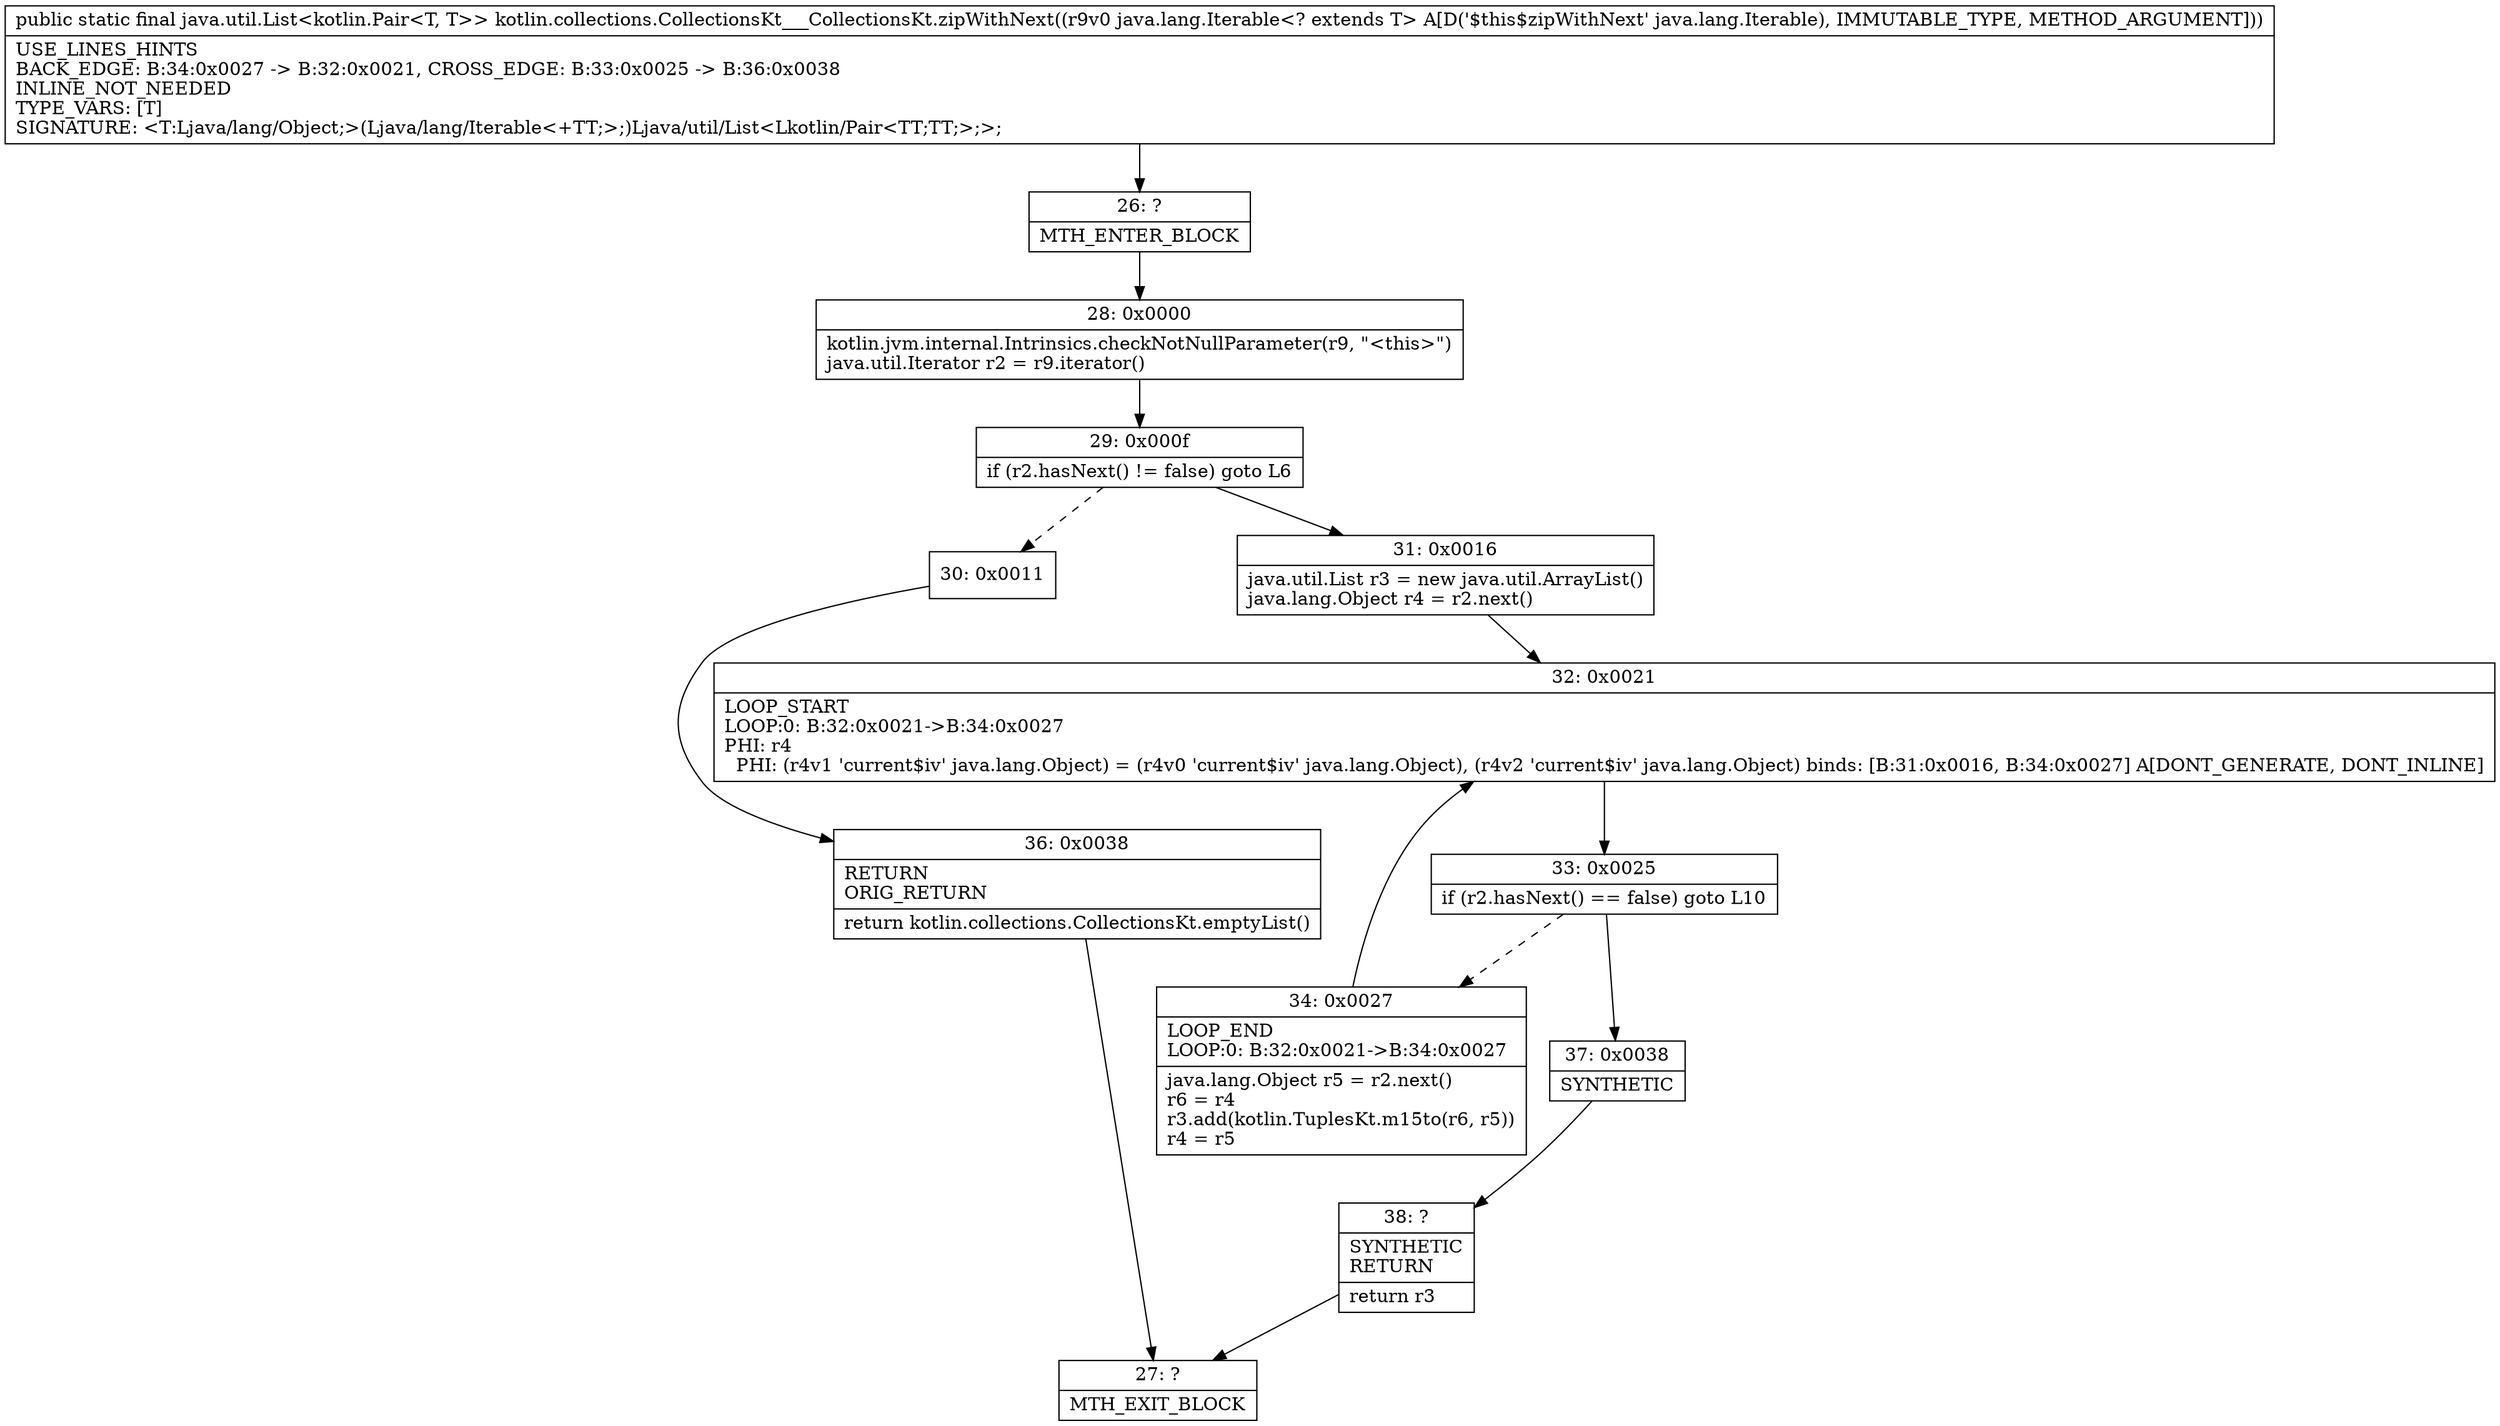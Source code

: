 digraph "CFG forkotlin.collections.CollectionsKt___CollectionsKt.zipWithNext(Ljava\/lang\/Iterable;)Ljava\/util\/List;" {
Node_26 [shape=record,label="{26\:\ ?|MTH_ENTER_BLOCK\l}"];
Node_28 [shape=record,label="{28\:\ 0x0000|kotlin.jvm.internal.Intrinsics.checkNotNullParameter(r9, \"\<this\>\")\ljava.util.Iterator r2 = r9.iterator()\l}"];
Node_29 [shape=record,label="{29\:\ 0x000f|if (r2.hasNext() != false) goto L6\l}"];
Node_30 [shape=record,label="{30\:\ 0x0011}"];
Node_36 [shape=record,label="{36\:\ 0x0038|RETURN\lORIG_RETURN\l|return kotlin.collections.CollectionsKt.emptyList()\l}"];
Node_27 [shape=record,label="{27\:\ ?|MTH_EXIT_BLOCK\l}"];
Node_31 [shape=record,label="{31\:\ 0x0016|java.util.List r3 = new java.util.ArrayList()\ljava.lang.Object r4 = r2.next()\l}"];
Node_32 [shape=record,label="{32\:\ 0x0021|LOOP_START\lLOOP:0: B:32:0x0021\-\>B:34:0x0027\lPHI: r4 \l  PHI: (r4v1 'current$iv' java.lang.Object) = (r4v0 'current$iv' java.lang.Object), (r4v2 'current$iv' java.lang.Object) binds: [B:31:0x0016, B:34:0x0027] A[DONT_GENERATE, DONT_INLINE]\l}"];
Node_33 [shape=record,label="{33\:\ 0x0025|if (r2.hasNext() == false) goto L10\l}"];
Node_34 [shape=record,label="{34\:\ 0x0027|LOOP_END\lLOOP:0: B:32:0x0021\-\>B:34:0x0027\l|java.lang.Object r5 = r2.next()\lr6 = r4\lr3.add(kotlin.TuplesKt.m15to(r6, r5))\lr4 = r5\l}"];
Node_37 [shape=record,label="{37\:\ 0x0038|SYNTHETIC\l}"];
Node_38 [shape=record,label="{38\:\ ?|SYNTHETIC\lRETURN\l|return r3\l}"];
MethodNode[shape=record,label="{public static final java.util.List\<kotlin.Pair\<T, T\>\> kotlin.collections.CollectionsKt___CollectionsKt.zipWithNext((r9v0 java.lang.Iterable\<? extends T\> A[D('$this$zipWithNext' java.lang.Iterable), IMMUTABLE_TYPE, METHOD_ARGUMENT]))  | USE_LINES_HINTS\lBACK_EDGE: B:34:0x0027 \-\> B:32:0x0021, CROSS_EDGE: B:33:0x0025 \-\> B:36:0x0038\lINLINE_NOT_NEEDED\lTYPE_VARS: [T]\lSIGNATURE: \<T:Ljava\/lang\/Object;\>(Ljava\/lang\/Iterable\<+TT;\>;)Ljava\/util\/List\<Lkotlin\/Pair\<TT;TT;\>;\>;\l}"];
MethodNode -> Node_26;Node_26 -> Node_28;
Node_28 -> Node_29;
Node_29 -> Node_30[style=dashed];
Node_29 -> Node_31;
Node_30 -> Node_36;
Node_36 -> Node_27;
Node_31 -> Node_32;
Node_32 -> Node_33;
Node_33 -> Node_34[style=dashed];
Node_33 -> Node_37;
Node_34 -> Node_32;
Node_37 -> Node_38;
Node_38 -> Node_27;
}

